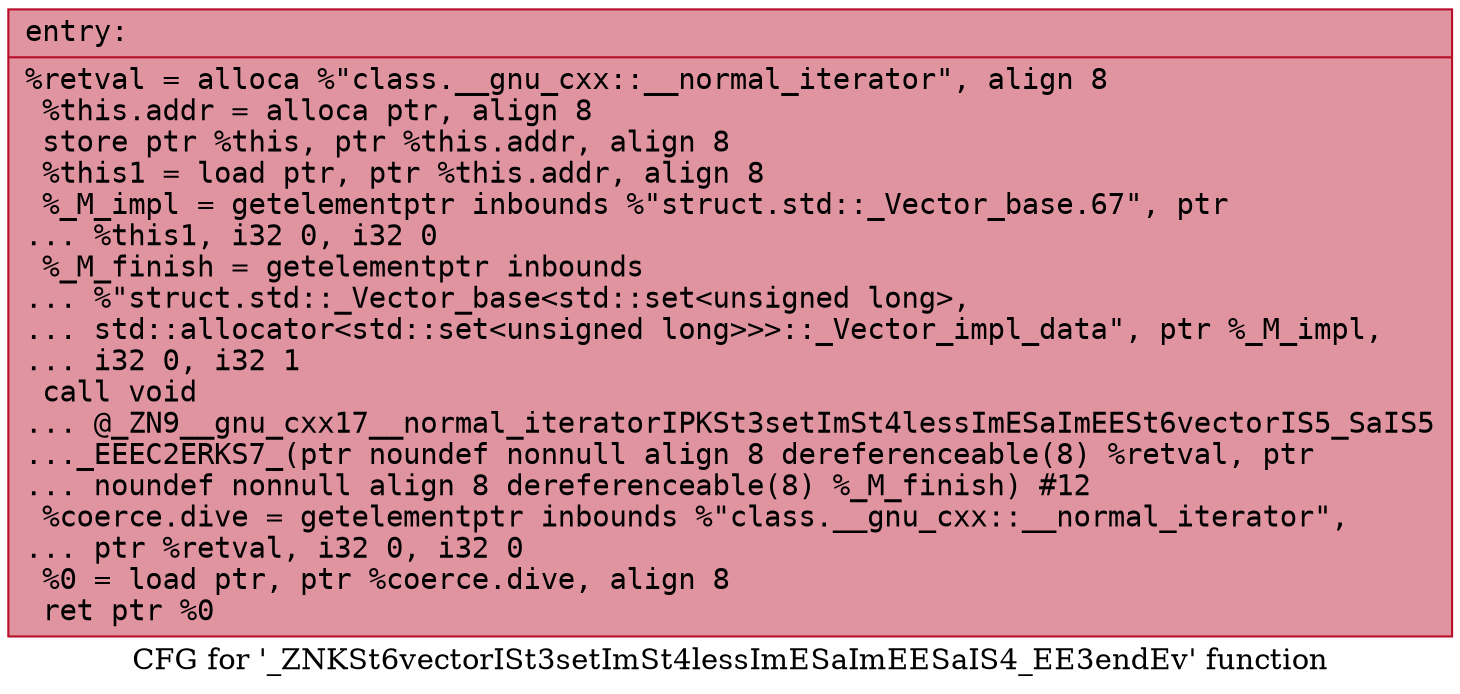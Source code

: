 digraph "CFG for '_ZNKSt6vectorISt3setImSt4lessImESaImEESaIS4_EE3endEv' function" {
	label="CFG for '_ZNKSt6vectorISt3setImSt4lessImESaImEESaIS4_EE3endEv' function";

	Node0x560dca156a50 [shape=record,color="#b70d28ff", style=filled, fillcolor="#b70d2870" fontname="Courier",label="{entry:\l|  %retval = alloca %\"class.__gnu_cxx::__normal_iterator\", align 8\l  %this.addr = alloca ptr, align 8\l  store ptr %this, ptr %this.addr, align 8\l  %this1 = load ptr, ptr %this.addr, align 8\l  %_M_impl = getelementptr inbounds %\"struct.std::_Vector_base.67\", ptr\l... %this1, i32 0, i32 0\l  %_M_finish = getelementptr inbounds\l... %\"struct.std::_Vector_base\<std::set\<unsigned long\>,\l... std::allocator\<std::set\<unsigned long\>\>\>::_Vector_impl_data\", ptr %_M_impl,\l... i32 0, i32 1\l  call void\l... @_ZN9__gnu_cxx17__normal_iteratorIPKSt3setImSt4lessImESaImEESt6vectorIS5_SaIS5\l..._EEEC2ERKS7_(ptr noundef nonnull align 8 dereferenceable(8) %retval, ptr\l... noundef nonnull align 8 dereferenceable(8) %_M_finish) #12\l  %coerce.dive = getelementptr inbounds %\"class.__gnu_cxx::__normal_iterator\",\l... ptr %retval, i32 0, i32 0\l  %0 = load ptr, ptr %coerce.dive, align 8\l  ret ptr %0\l}"];
}

